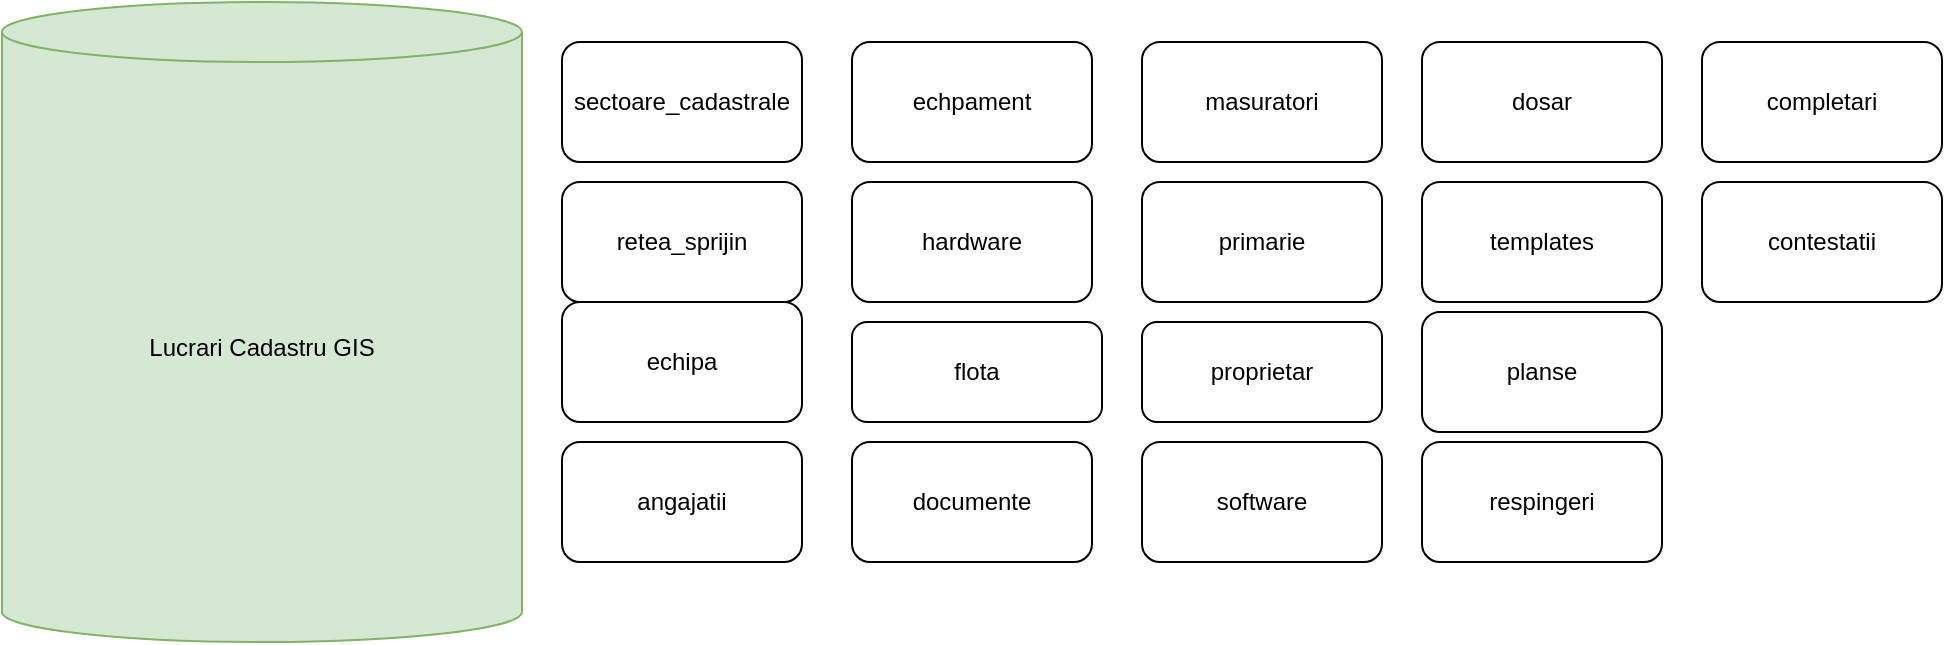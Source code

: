 <mxfile version="22.0.8" type="github">
  <diagram name="Page-1" id="6aeg5bsSVXfJNw_j6cX9">
    <mxGraphModel dx="1009" dy="573" grid="1" gridSize="10" guides="1" tooltips="1" connect="1" arrows="1" fold="1" page="1" pageScale="1" pageWidth="850" pageHeight="1100" math="0" shadow="0">
      <root>
        <mxCell id="0" />
        <mxCell id="1" parent="0" />
        <mxCell id="ROokGIwU-I5PkmGVCqzA-1" value="Lucrari Cadastru GIS&lt;br&gt;" style="shape=cylinder3;whiteSpace=wrap;html=1;boundedLbl=1;backgroundOutline=1;size=15;fillColor=#d5e8d4;strokeColor=#82b366;" vertex="1" parent="1">
          <mxGeometry y="20" width="260" height="320" as="geometry" />
        </mxCell>
        <mxCell id="ROokGIwU-I5PkmGVCqzA-3" value="retea_sprijin&lt;br&gt;" style="rounded=1;whiteSpace=wrap;html=1;" vertex="1" parent="1">
          <mxGeometry x="280" y="110" width="120" height="60" as="geometry" />
        </mxCell>
        <mxCell id="ROokGIwU-I5PkmGVCqzA-5" value="echipa" style="rounded=1;whiteSpace=wrap;html=1;" vertex="1" parent="1">
          <mxGeometry x="280" y="170" width="120" height="60" as="geometry" />
        </mxCell>
        <mxCell id="ROokGIwU-I5PkmGVCqzA-7" value="angajatii" style="rounded=1;whiteSpace=wrap;html=1;" vertex="1" parent="1">
          <mxGeometry x="280" y="240" width="120" height="60" as="geometry" />
        </mxCell>
        <mxCell id="ROokGIwU-I5PkmGVCqzA-8" value="sectoare_cadastrale" style="rounded=1;whiteSpace=wrap;html=1;" vertex="1" parent="1">
          <mxGeometry x="280" y="40" width="120" height="60" as="geometry" />
        </mxCell>
        <mxCell id="ROokGIwU-I5PkmGVCqzA-9" value="echpament" style="rounded=1;whiteSpace=wrap;html=1;" vertex="1" parent="1">
          <mxGeometry x="425" y="40" width="120" height="60" as="geometry" />
        </mxCell>
        <mxCell id="ROokGIwU-I5PkmGVCqzA-10" value="hardware" style="rounded=1;whiteSpace=wrap;html=1;" vertex="1" parent="1">
          <mxGeometry x="425" y="110" width="120" height="60" as="geometry" />
        </mxCell>
        <mxCell id="ROokGIwU-I5PkmGVCqzA-11" value="flota" style="rounded=1;whiteSpace=wrap;html=1;" vertex="1" parent="1">
          <mxGeometry x="425" y="180" width="125" height="50" as="geometry" />
        </mxCell>
        <mxCell id="ROokGIwU-I5PkmGVCqzA-12" value="documente" style="rounded=1;whiteSpace=wrap;html=1;" vertex="1" parent="1">
          <mxGeometry x="425" y="240" width="120" height="60" as="geometry" />
        </mxCell>
        <mxCell id="ROokGIwU-I5PkmGVCqzA-13" value="masuratori" style="rounded=1;whiteSpace=wrap;html=1;" vertex="1" parent="1">
          <mxGeometry x="570" y="40" width="120" height="60" as="geometry" />
        </mxCell>
        <mxCell id="ROokGIwU-I5PkmGVCqzA-14" value="primarie" style="rounded=1;whiteSpace=wrap;html=1;" vertex="1" parent="1">
          <mxGeometry x="570" y="110" width="120" height="60" as="geometry" />
        </mxCell>
        <mxCell id="ROokGIwU-I5PkmGVCqzA-15" value="proprietar" style="rounded=1;whiteSpace=wrap;html=1;" vertex="1" parent="1">
          <mxGeometry x="570" y="180" width="120" height="50" as="geometry" />
        </mxCell>
        <mxCell id="ROokGIwU-I5PkmGVCqzA-16" value="software" style="rounded=1;whiteSpace=wrap;html=1;" vertex="1" parent="1">
          <mxGeometry x="570" y="240" width="120" height="60" as="geometry" />
        </mxCell>
        <mxCell id="ROokGIwU-I5PkmGVCqzA-17" value="dosar" style="rounded=1;whiteSpace=wrap;html=1;" vertex="1" parent="1">
          <mxGeometry x="710" y="40" width="120" height="60" as="geometry" />
        </mxCell>
        <mxCell id="ROokGIwU-I5PkmGVCqzA-18" value="templates" style="rounded=1;whiteSpace=wrap;html=1;" vertex="1" parent="1">
          <mxGeometry x="710" y="110" width="120" height="60" as="geometry" />
        </mxCell>
        <mxCell id="ROokGIwU-I5PkmGVCqzA-19" value="planse" style="rounded=1;whiteSpace=wrap;html=1;" vertex="1" parent="1">
          <mxGeometry x="710" y="175" width="120" height="60" as="geometry" />
        </mxCell>
        <mxCell id="ROokGIwU-I5PkmGVCqzA-20" value="respingeri" style="rounded=1;whiteSpace=wrap;html=1;" vertex="1" parent="1">
          <mxGeometry x="710" y="240" width="120" height="60" as="geometry" />
        </mxCell>
        <mxCell id="ROokGIwU-I5PkmGVCqzA-21" value="completari" style="rounded=1;whiteSpace=wrap;html=1;" vertex="1" parent="1">
          <mxGeometry x="850" y="40" width="120" height="60" as="geometry" />
        </mxCell>
        <mxCell id="ROokGIwU-I5PkmGVCqzA-22" value="contestatii" style="rounded=1;whiteSpace=wrap;html=1;" vertex="1" parent="1">
          <mxGeometry x="850" y="110" width="120" height="60" as="geometry" />
        </mxCell>
      </root>
    </mxGraphModel>
  </diagram>
</mxfile>
